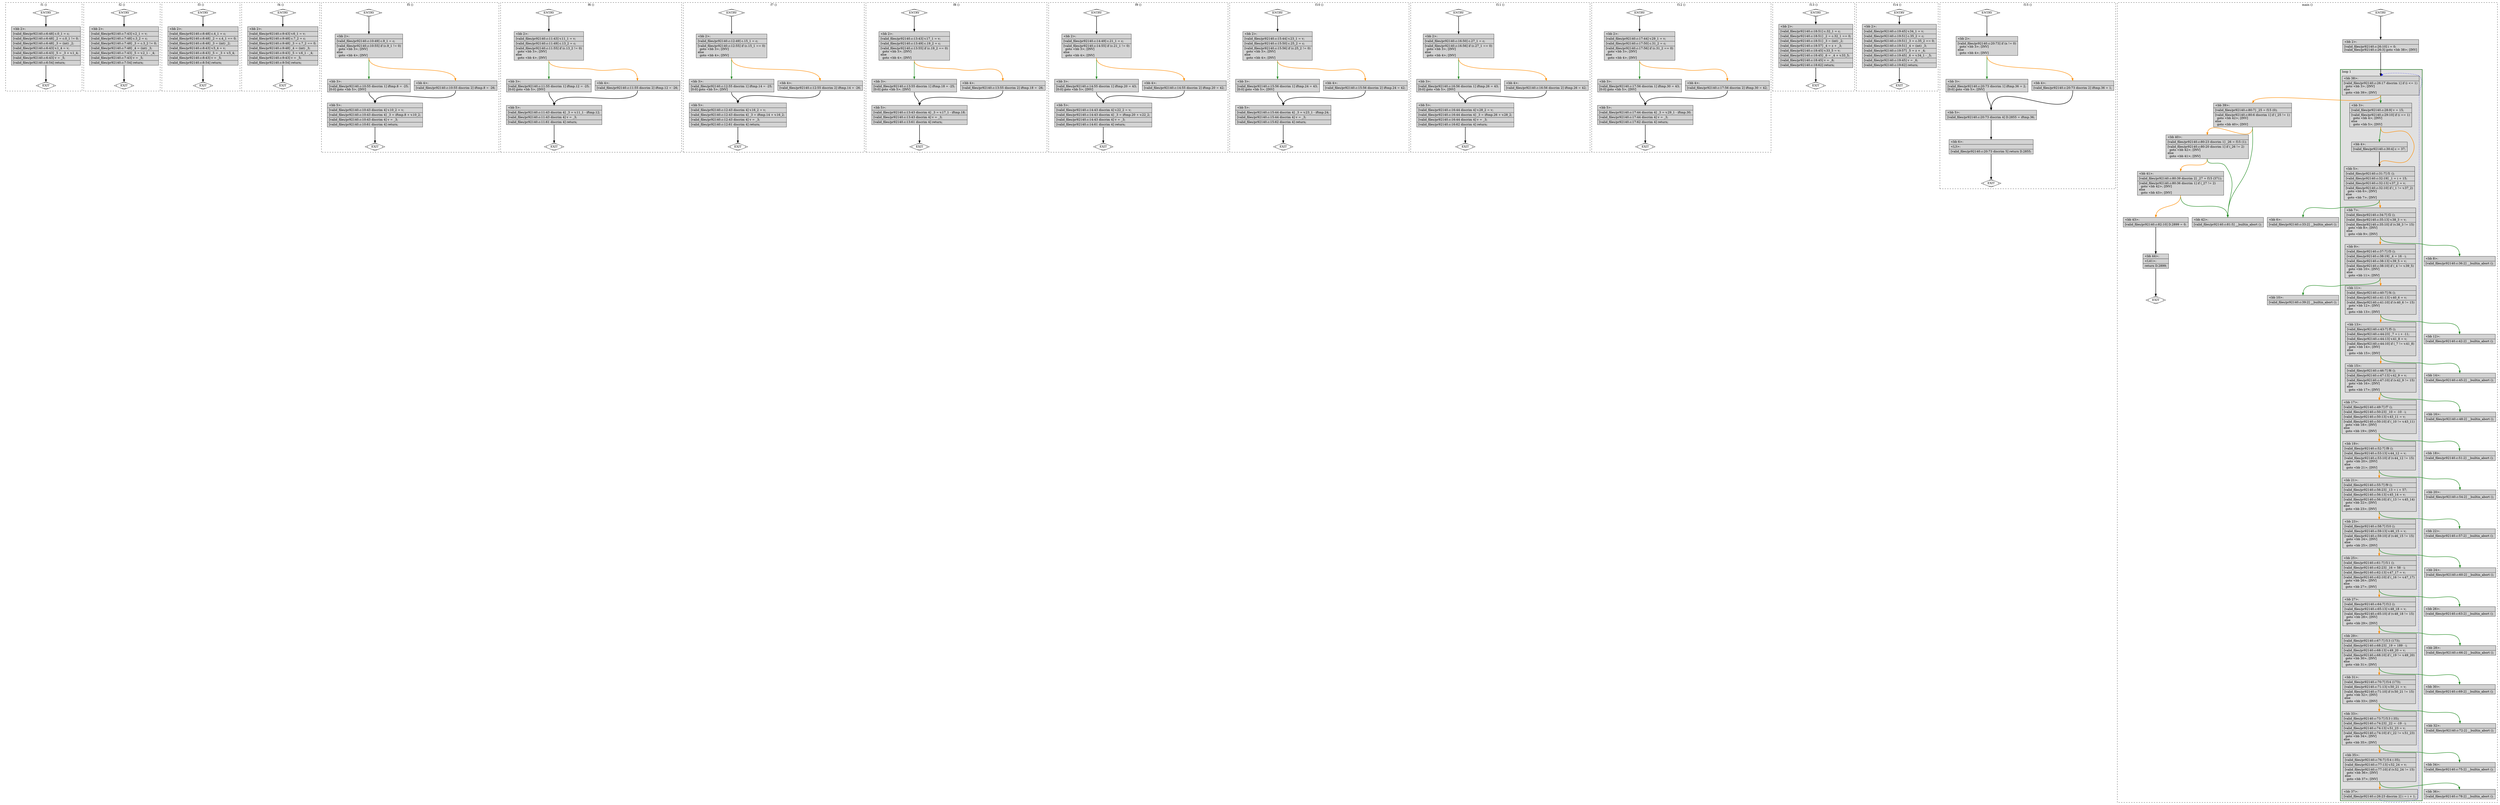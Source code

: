 digraph "a-pr92140.c.015t.cfg" {
overlap=false;
subgraph "cluster_f1" {
	style="dashed";
	color="black";
	label="f1 ()";
	fn_0_basic_block_0 [shape=Mdiamond,style=filled,fillcolor=white,label="ENTRY"];

	fn_0_basic_block_1 [shape=Mdiamond,style=filled,fillcolor=white,label="EXIT"];

	fn_0_basic_block_2 [shape=record,style=filled,fillcolor=lightgrey,label="{\<bb\ 2\>:\l\
|[valid_files/pr92140.c:6:48]\ c.0_1\ =\ c;\l\
|[valid_files/pr92140.c:6:48]\ _2\ =\ c.0_1\ !=\ 0;\l\
|[valid_files/pr92140.c:6:48]\ _3\ =\ (int)\ _2;\l\
|[valid_files/pr92140.c:6:43]\ v.1_4\ =\ v;\l\
|[valid_files/pr92140.c:6:43]\ _5\ =\ _3\ +\ v.1_4;\l\
|[valid_files/pr92140.c:6:43]\ v\ =\ _5;\l\
|[valid_files/pr92140.c:6:54]\ return;\l\
}"];

	fn_0_basic_block_0:s -> fn_0_basic_block_2:n [style="solid,bold",color=black,weight=100,constraint=true];
	fn_0_basic_block_2:s -> fn_0_basic_block_1:n [style="solid,bold",color=black,weight=10,constraint=true];
	fn_0_basic_block_0:s -> fn_0_basic_block_1:n [style="invis",constraint=true];
}
subgraph "cluster_f2" {
	style="dashed";
	color="black";
	label="f2 ()";
	fn_1_basic_block_0 [shape=Mdiamond,style=filled,fillcolor=white,label="ENTRY"];

	fn_1_basic_block_1 [shape=Mdiamond,style=filled,fillcolor=white,label="EXIT"];

	fn_1_basic_block_2 [shape=record,style=filled,fillcolor=lightgrey,label="{\<bb\ 2\>:\l\
|[valid_files/pr92140.c:7:43]\ v.2_1\ =\ v;\l\
|[valid_files/pr92140.c:7:48]\ c.3_2\ =\ c;\l\
|[valid_files/pr92140.c:7:48]\ _3\ =\ c.3_2\ !=\ 0;\l\
|[valid_files/pr92140.c:7:48]\ _4\ =\ (int)\ _3;\l\
|[valid_files/pr92140.c:7:43]\ _5\ =\ v.2_1\ -\ _4;\l\
|[valid_files/pr92140.c:7:43]\ v\ =\ _5;\l\
|[valid_files/pr92140.c:7:54]\ return;\l\
}"];

	fn_1_basic_block_0:s -> fn_1_basic_block_2:n [style="solid,bold",color=black,weight=100,constraint=true];
	fn_1_basic_block_2:s -> fn_1_basic_block_1:n [style="solid,bold",color=black,weight=10,constraint=true];
	fn_1_basic_block_0:s -> fn_1_basic_block_1:n [style="invis",constraint=true];
}
subgraph "cluster_f3" {
	style="dashed";
	color="black";
	label="f3 ()";
	fn_2_basic_block_0 [shape=Mdiamond,style=filled,fillcolor=white,label="ENTRY"];

	fn_2_basic_block_1 [shape=Mdiamond,style=filled,fillcolor=white,label="EXIT"];

	fn_2_basic_block_2 [shape=record,style=filled,fillcolor=lightgrey,label="{\<bb\ 2\>:\l\
|[valid_files/pr92140.c:8:48]\ c.4_1\ =\ c;\l\
|[valid_files/pr92140.c:8:48]\ _2\ =\ c.4_1\ ==\ 0;\l\
|[valid_files/pr92140.c:8:48]\ _3\ =\ (int)\ _2;\l\
|[valid_files/pr92140.c:8:43]\ v.5_4\ =\ v;\l\
|[valid_files/pr92140.c:8:43]\ _5\ =\ _3\ +\ v.5_4;\l\
|[valid_files/pr92140.c:8:43]\ v\ =\ _5;\l\
|[valid_files/pr92140.c:8:54]\ return;\l\
}"];

	fn_2_basic_block_0:s -> fn_2_basic_block_2:n [style="solid,bold",color=black,weight=100,constraint=true];
	fn_2_basic_block_2:s -> fn_2_basic_block_1:n [style="solid,bold",color=black,weight=10,constraint=true];
	fn_2_basic_block_0:s -> fn_2_basic_block_1:n [style="invis",constraint=true];
}
subgraph "cluster_f4" {
	style="dashed";
	color="black";
	label="f4 ()";
	fn_3_basic_block_0 [shape=Mdiamond,style=filled,fillcolor=white,label="ENTRY"];

	fn_3_basic_block_1 [shape=Mdiamond,style=filled,fillcolor=white,label="EXIT"];

	fn_3_basic_block_2 [shape=record,style=filled,fillcolor=lightgrey,label="{\<bb\ 2\>:\l\
|[valid_files/pr92140.c:9:43]\ v.6_1\ =\ v;\l\
|[valid_files/pr92140.c:9:48]\ c.7_2\ =\ c;\l\
|[valid_files/pr92140.c:9:48]\ _3\ =\ c.7_2\ ==\ 0;\l\
|[valid_files/pr92140.c:9:48]\ _4\ =\ (int)\ _3;\l\
|[valid_files/pr92140.c:9:43]\ _5\ =\ v.6_1\ -\ _4;\l\
|[valid_files/pr92140.c:9:43]\ v\ =\ _5;\l\
|[valid_files/pr92140.c:9:54]\ return;\l\
}"];

	fn_3_basic_block_0:s -> fn_3_basic_block_2:n [style="solid,bold",color=black,weight=100,constraint=true];
	fn_3_basic_block_2:s -> fn_3_basic_block_1:n [style="solid,bold",color=black,weight=10,constraint=true];
	fn_3_basic_block_0:s -> fn_3_basic_block_1:n [style="invis",constraint=true];
}
subgraph "cluster_f5" {
	style="dashed";
	color="black";
	label="f5 ()";
	fn_4_basic_block_0 [shape=Mdiamond,style=filled,fillcolor=white,label="ENTRY"];

	fn_4_basic_block_1 [shape=Mdiamond,style=filled,fillcolor=white,label="EXIT"];

	fn_4_basic_block_2 [shape=record,style=filled,fillcolor=lightgrey,label="{\<bb\ 2\>:\l\
|[valid_files/pr92140.c:10:49]\ c.9_1\ =\ c;\l\
|[valid_files/pr92140.c:10:55]\ if\ (c.9_1\ !=\ 0)\l\
\ \ goto\ \<bb\ 3\>;\ [INV]\l\
else\l\
\ \ goto\ \<bb\ 4\>;\ [INV]\l\
}"];

	fn_4_basic_block_3 [shape=record,style=filled,fillcolor=lightgrey,label="{\<bb\ 3\>:\l\
|[valid_files/pr92140.c:10:55\ discrim\ 1]\ iftmp.8\ =\ -25;\l\
[0:0]\ goto\ \<bb\ 5\>;\ [INV]\l\
}"];

	fn_4_basic_block_4 [shape=record,style=filled,fillcolor=lightgrey,label="{\<bb\ 4\>:\l\
|[valid_files/pr92140.c:10:55\ discrim\ 2]\ iftmp.8\ =\ -26;\l\
}"];

	fn_4_basic_block_5 [shape=record,style=filled,fillcolor=lightgrey,label="{\<bb\ 5\>:\l\
|[valid_files/pr92140.c:10:43\ discrim\ 4]\ v.10_2\ =\ v;\l\
|[valid_files/pr92140.c:10:43\ discrim\ 4]\ _3\ =\ iftmp.8\ +\ v.10_2;\l\
|[valid_files/pr92140.c:10:43\ discrim\ 4]\ v\ =\ _3;\l\
|[valid_files/pr92140.c:10:61\ discrim\ 4]\ return;\l\
}"];

	fn_4_basic_block_0:s -> fn_4_basic_block_2:n [style="solid,bold",color=black,weight=100,constraint=true];
	fn_4_basic_block_2:s -> fn_4_basic_block_3:n [style="solid,bold",color=forestgreen,weight=10,constraint=true];
	fn_4_basic_block_2:s -> fn_4_basic_block_4:n [style="solid,bold",color=darkorange,weight=10,constraint=true];
	fn_4_basic_block_3:s -> fn_4_basic_block_5:n [style="solid,bold",color=black,weight=100,constraint=true];
	fn_4_basic_block_4:s -> fn_4_basic_block_5:n [style="solid,bold",color=black,weight=100,constraint=true];
	fn_4_basic_block_5:s -> fn_4_basic_block_1:n [style="solid,bold",color=black,weight=10,constraint=true];
	fn_4_basic_block_0:s -> fn_4_basic_block_1:n [style="invis",constraint=true];
}
subgraph "cluster_f6" {
	style="dashed";
	color="black";
	label="f6 ()";
	fn_5_basic_block_0 [shape=Mdiamond,style=filled,fillcolor=white,label="ENTRY"];

	fn_5_basic_block_1 [shape=Mdiamond,style=filled,fillcolor=white,label="EXIT"];

	fn_5_basic_block_2 [shape=record,style=filled,fillcolor=lightgrey,label="{\<bb\ 2\>:\l\
|[valid_files/pr92140.c:11:43]\ v.11_1\ =\ v;\l\
|[valid_files/pr92140.c:11:49]\ c.13_2\ =\ c;\l\
|[valid_files/pr92140.c:11:55]\ if\ (c.13_2\ !=\ 0)\l\
\ \ goto\ \<bb\ 3\>;\ [INV]\l\
else\l\
\ \ goto\ \<bb\ 4\>;\ [INV]\l\
}"];

	fn_5_basic_block_3 [shape=record,style=filled,fillcolor=lightgrey,label="{\<bb\ 3\>:\l\
|[valid_files/pr92140.c:11:55\ discrim\ 1]\ iftmp.12\ =\ -25;\l\
[0:0]\ goto\ \<bb\ 5\>;\ [INV]\l\
}"];

	fn_5_basic_block_4 [shape=record,style=filled,fillcolor=lightgrey,label="{\<bb\ 4\>:\l\
|[valid_files/pr92140.c:11:55\ discrim\ 2]\ iftmp.12\ =\ -26;\l\
}"];

	fn_5_basic_block_5 [shape=record,style=filled,fillcolor=lightgrey,label="{\<bb\ 5\>:\l\
|[valid_files/pr92140.c:11:43\ discrim\ 4]\ _3\ =\ v.11_1\ -\ iftmp.12;\l\
|[valid_files/pr92140.c:11:43\ discrim\ 4]\ v\ =\ _3;\l\
|[valid_files/pr92140.c:11:61\ discrim\ 4]\ return;\l\
}"];

	fn_5_basic_block_0:s -> fn_5_basic_block_2:n [style="solid,bold",color=black,weight=100,constraint=true];
	fn_5_basic_block_2:s -> fn_5_basic_block_3:n [style="solid,bold",color=forestgreen,weight=10,constraint=true];
	fn_5_basic_block_2:s -> fn_5_basic_block_4:n [style="solid,bold",color=darkorange,weight=10,constraint=true];
	fn_5_basic_block_3:s -> fn_5_basic_block_5:n [style="solid,bold",color=black,weight=100,constraint=true];
	fn_5_basic_block_4:s -> fn_5_basic_block_5:n [style="solid,bold",color=black,weight=100,constraint=true];
	fn_5_basic_block_5:s -> fn_5_basic_block_1:n [style="solid,bold",color=black,weight=10,constraint=true];
	fn_5_basic_block_0:s -> fn_5_basic_block_1:n [style="invis",constraint=true];
}
subgraph "cluster_f7" {
	style="dashed";
	color="black";
	label="f7 ()";
	fn_6_basic_block_0 [shape=Mdiamond,style=filled,fillcolor=white,label="ENTRY"];

	fn_6_basic_block_1 [shape=Mdiamond,style=filled,fillcolor=white,label="EXIT"];

	fn_6_basic_block_2 [shape=record,style=filled,fillcolor=lightgrey,label="{\<bb\ 2\>:\l\
|[valid_files/pr92140.c:12:49]\ c.15_1\ =\ c;\l\
|[valid_files/pr92140.c:12:55]\ if\ (c.15_1\ ==\ 0)\l\
\ \ goto\ \<bb\ 3\>;\ [INV]\l\
else\l\
\ \ goto\ \<bb\ 4\>;\ [INV]\l\
}"];

	fn_6_basic_block_3 [shape=record,style=filled,fillcolor=lightgrey,label="{\<bb\ 3\>:\l\
|[valid_files/pr92140.c:12:55\ discrim\ 1]\ iftmp.14\ =\ -25;\l\
[0:0]\ goto\ \<bb\ 5\>;\ [INV]\l\
}"];

	fn_6_basic_block_4 [shape=record,style=filled,fillcolor=lightgrey,label="{\<bb\ 4\>:\l\
|[valid_files/pr92140.c:12:55\ discrim\ 2]\ iftmp.14\ =\ -26;\l\
}"];

	fn_6_basic_block_5 [shape=record,style=filled,fillcolor=lightgrey,label="{\<bb\ 5\>:\l\
|[valid_files/pr92140.c:12:43\ discrim\ 4]\ v.16_2\ =\ v;\l\
|[valid_files/pr92140.c:12:43\ discrim\ 4]\ _3\ =\ iftmp.14\ +\ v.16_2;\l\
|[valid_files/pr92140.c:12:43\ discrim\ 4]\ v\ =\ _3;\l\
|[valid_files/pr92140.c:12:61\ discrim\ 4]\ return;\l\
}"];

	fn_6_basic_block_0:s -> fn_6_basic_block_2:n [style="solid,bold",color=black,weight=100,constraint=true];
	fn_6_basic_block_2:s -> fn_6_basic_block_3:n [style="solid,bold",color=forestgreen,weight=10,constraint=true];
	fn_6_basic_block_2:s -> fn_6_basic_block_4:n [style="solid,bold",color=darkorange,weight=10,constraint=true];
	fn_6_basic_block_3:s -> fn_6_basic_block_5:n [style="solid,bold",color=black,weight=100,constraint=true];
	fn_6_basic_block_4:s -> fn_6_basic_block_5:n [style="solid,bold",color=black,weight=100,constraint=true];
	fn_6_basic_block_5:s -> fn_6_basic_block_1:n [style="solid,bold",color=black,weight=10,constraint=true];
	fn_6_basic_block_0:s -> fn_6_basic_block_1:n [style="invis",constraint=true];
}
subgraph "cluster_f8" {
	style="dashed";
	color="black";
	label="f8 ()";
	fn_7_basic_block_0 [shape=Mdiamond,style=filled,fillcolor=white,label="ENTRY"];

	fn_7_basic_block_1 [shape=Mdiamond,style=filled,fillcolor=white,label="EXIT"];

	fn_7_basic_block_2 [shape=record,style=filled,fillcolor=lightgrey,label="{\<bb\ 2\>:\l\
|[valid_files/pr92140.c:13:43]\ v.17_1\ =\ v;\l\
|[valid_files/pr92140.c:13:49]\ c.19_2\ =\ c;\l\
|[valid_files/pr92140.c:13:55]\ if\ (c.19_2\ ==\ 0)\l\
\ \ goto\ \<bb\ 3\>;\ [INV]\l\
else\l\
\ \ goto\ \<bb\ 4\>;\ [INV]\l\
}"];

	fn_7_basic_block_3 [shape=record,style=filled,fillcolor=lightgrey,label="{\<bb\ 3\>:\l\
|[valid_files/pr92140.c:13:55\ discrim\ 1]\ iftmp.18\ =\ -25;\l\
[0:0]\ goto\ \<bb\ 5\>;\ [INV]\l\
}"];

	fn_7_basic_block_4 [shape=record,style=filled,fillcolor=lightgrey,label="{\<bb\ 4\>:\l\
|[valid_files/pr92140.c:13:55\ discrim\ 2]\ iftmp.18\ =\ -26;\l\
}"];

	fn_7_basic_block_5 [shape=record,style=filled,fillcolor=lightgrey,label="{\<bb\ 5\>:\l\
|[valid_files/pr92140.c:13:43\ discrim\ 4]\ _3\ =\ v.17_1\ -\ iftmp.18;\l\
|[valid_files/pr92140.c:13:43\ discrim\ 4]\ v\ =\ _3;\l\
|[valid_files/pr92140.c:13:61\ discrim\ 4]\ return;\l\
}"];

	fn_7_basic_block_0:s -> fn_7_basic_block_2:n [style="solid,bold",color=black,weight=100,constraint=true];
	fn_7_basic_block_2:s -> fn_7_basic_block_3:n [style="solid,bold",color=forestgreen,weight=10,constraint=true];
	fn_7_basic_block_2:s -> fn_7_basic_block_4:n [style="solid,bold",color=darkorange,weight=10,constraint=true];
	fn_7_basic_block_3:s -> fn_7_basic_block_5:n [style="solid,bold",color=black,weight=100,constraint=true];
	fn_7_basic_block_4:s -> fn_7_basic_block_5:n [style="solid,bold",color=black,weight=100,constraint=true];
	fn_7_basic_block_5:s -> fn_7_basic_block_1:n [style="solid,bold",color=black,weight=10,constraint=true];
	fn_7_basic_block_0:s -> fn_7_basic_block_1:n [style="invis",constraint=true];
}
subgraph "cluster_f9" {
	style="dashed";
	color="black";
	label="f9 ()";
	fn_8_basic_block_0 [shape=Mdiamond,style=filled,fillcolor=white,label="ENTRY"];

	fn_8_basic_block_1 [shape=Mdiamond,style=filled,fillcolor=white,label="EXIT"];

	fn_8_basic_block_2 [shape=record,style=filled,fillcolor=lightgrey,label="{\<bb\ 2\>:\l\
|[valid_files/pr92140.c:14:49]\ c.21_1\ =\ c;\l\
|[valid_files/pr92140.c:14:55]\ if\ (c.21_1\ !=\ 0)\l\
\ \ goto\ \<bb\ 3\>;\ [INV]\l\
else\l\
\ \ goto\ \<bb\ 4\>;\ [INV]\l\
}"];

	fn_8_basic_block_3 [shape=record,style=filled,fillcolor=lightgrey,label="{\<bb\ 3\>:\l\
|[valid_files/pr92140.c:14:55\ discrim\ 1]\ iftmp.20\ =\ 43;\l\
[0:0]\ goto\ \<bb\ 5\>;\ [INV]\l\
}"];

	fn_8_basic_block_4 [shape=record,style=filled,fillcolor=lightgrey,label="{\<bb\ 4\>:\l\
|[valid_files/pr92140.c:14:55\ discrim\ 2]\ iftmp.20\ =\ 42;\l\
}"];

	fn_8_basic_block_5 [shape=record,style=filled,fillcolor=lightgrey,label="{\<bb\ 5\>:\l\
|[valid_files/pr92140.c:14:43\ discrim\ 4]\ v.22_2\ =\ v;\l\
|[valid_files/pr92140.c:14:43\ discrim\ 4]\ _3\ =\ iftmp.20\ +\ v.22_2;\l\
|[valid_files/pr92140.c:14:43\ discrim\ 4]\ v\ =\ _3;\l\
|[valid_files/pr92140.c:14:61\ discrim\ 4]\ return;\l\
}"];

	fn_8_basic_block_0:s -> fn_8_basic_block_2:n [style="solid,bold",color=black,weight=100,constraint=true];
	fn_8_basic_block_2:s -> fn_8_basic_block_3:n [style="solid,bold",color=forestgreen,weight=10,constraint=true];
	fn_8_basic_block_2:s -> fn_8_basic_block_4:n [style="solid,bold",color=darkorange,weight=10,constraint=true];
	fn_8_basic_block_3:s -> fn_8_basic_block_5:n [style="solid,bold",color=black,weight=100,constraint=true];
	fn_8_basic_block_4:s -> fn_8_basic_block_5:n [style="solid,bold",color=black,weight=100,constraint=true];
	fn_8_basic_block_5:s -> fn_8_basic_block_1:n [style="solid,bold",color=black,weight=10,constraint=true];
	fn_8_basic_block_0:s -> fn_8_basic_block_1:n [style="invis",constraint=true];
}
subgraph "cluster_f10" {
	style="dashed";
	color="black";
	label="f10 ()";
	fn_9_basic_block_0 [shape=Mdiamond,style=filled,fillcolor=white,label="ENTRY"];

	fn_9_basic_block_1 [shape=Mdiamond,style=filled,fillcolor=white,label="EXIT"];

	fn_9_basic_block_2 [shape=record,style=filled,fillcolor=lightgrey,label="{\<bb\ 2\>:\l\
|[valid_files/pr92140.c:15:44]\ v.23_1\ =\ v;\l\
|[valid_files/pr92140.c:15:50]\ c.25_2\ =\ c;\l\
|[valid_files/pr92140.c:15:56]\ if\ (c.25_2\ !=\ 0)\l\
\ \ goto\ \<bb\ 3\>;\ [INV]\l\
else\l\
\ \ goto\ \<bb\ 4\>;\ [INV]\l\
}"];

	fn_9_basic_block_3 [shape=record,style=filled,fillcolor=lightgrey,label="{\<bb\ 3\>:\l\
|[valid_files/pr92140.c:15:56\ discrim\ 1]\ iftmp.24\ =\ 43;\l\
[0:0]\ goto\ \<bb\ 5\>;\ [INV]\l\
}"];

	fn_9_basic_block_4 [shape=record,style=filled,fillcolor=lightgrey,label="{\<bb\ 4\>:\l\
|[valid_files/pr92140.c:15:56\ discrim\ 2]\ iftmp.24\ =\ 42;\l\
}"];

	fn_9_basic_block_5 [shape=record,style=filled,fillcolor=lightgrey,label="{\<bb\ 5\>:\l\
|[valid_files/pr92140.c:15:44\ discrim\ 4]\ _3\ =\ v.23_1\ -\ iftmp.24;\l\
|[valid_files/pr92140.c:15:44\ discrim\ 4]\ v\ =\ _3;\l\
|[valid_files/pr92140.c:15:62\ discrim\ 4]\ return;\l\
}"];

	fn_9_basic_block_0:s -> fn_9_basic_block_2:n [style="solid,bold",color=black,weight=100,constraint=true];
	fn_9_basic_block_2:s -> fn_9_basic_block_3:n [style="solid,bold",color=forestgreen,weight=10,constraint=true];
	fn_9_basic_block_2:s -> fn_9_basic_block_4:n [style="solid,bold",color=darkorange,weight=10,constraint=true];
	fn_9_basic_block_3:s -> fn_9_basic_block_5:n [style="solid,bold",color=black,weight=100,constraint=true];
	fn_9_basic_block_4:s -> fn_9_basic_block_5:n [style="solid,bold",color=black,weight=100,constraint=true];
	fn_9_basic_block_5:s -> fn_9_basic_block_1:n [style="solid,bold",color=black,weight=10,constraint=true];
	fn_9_basic_block_0:s -> fn_9_basic_block_1:n [style="invis",constraint=true];
}
subgraph "cluster_f11" {
	style="dashed";
	color="black";
	label="f11 ()";
	fn_10_basic_block_0 [shape=Mdiamond,style=filled,fillcolor=white,label="ENTRY"];

	fn_10_basic_block_1 [shape=Mdiamond,style=filled,fillcolor=white,label="EXIT"];

	fn_10_basic_block_2 [shape=record,style=filled,fillcolor=lightgrey,label="{\<bb\ 2\>:\l\
|[valid_files/pr92140.c:16:50]\ c.27_1\ =\ c;\l\
|[valid_files/pr92140.c:16:56]\ if\ (c.27_1\ ==\ 0)\l\
\ \ goto\ \<bb\ 3\>;\ [INV]\l\
else\l\
\ \ goto\ \<bb\ 4\>;\ [INV]\l\
}"];

	fn_10_basic_block_3 [shape=record,style=filled,fillcolor=lightgrey,label="{\<bb\ 3\>:\l\
|[valid_files/pr92140.c:16:56\ discrim\ 1]\ iftmp.26\ =\ 43;\l\
[0:0]\ goto\ \<bb\ 5\>;\ [INV]\l\
}"];

	fn_10_basic_block_4 [shape=record,style=filled,fillcolor=lightgrey,label="{\<bb\ 4\>:\l\
|[valid_files/pr92140.c:16:56\ discrim\ 2]\ iftmp.26\ =\ 42;\l\
}"];

	fn_10_basic_block_5 [shape=record,style=filled,fillcolor=lightgrey,label="{\<bb\ 5\>:\l\
|[valid_files/pr92140.c:16:44\ discrim\ 4]\ v.28_2\ =\ v;\l\
|[valid_files/pr92140.c:16:44\ discrim\ 4]\ _3\ =\ iftmp.26\ +\ v.28_2;\l\
|[valid_files/pr92140.c:16:44\ discrim\ 4]\ v\ =\ _3;\l\
|[valid_files/pr92140.c:16:62\ discrim\ 4]\ return;\l\
}"];

	fn_10_basic_block_0:s -> fn_10_basic_block_2:n [style="solid,bold",color=black,weight=100,constraint=true];
	fn_10_basic_block_2:s -> fn_10_basic_block_3:n [style="solid,bold",color=forestgreen,weight=10,constraint=true];
	fn_10_basic_block_2:s -> fn_10_basic_block_4:n [style="solid,bold",color=darkorange,weight=10,constraint=true];
	fn_10_basic_block_3:s -> fn_10_basic_block_5:n [style="solid,bold",color=black,weight=100,constraint=true];
	fn_10_basic_block_4:s -> fn_10_basic_block_5:n [style="solid,bold",color=black,weight=100,constraint=true];
	fn_10_basic_block_5:s -> fn_10_basic_block_1:n [style="solid,bold",color=black,weight=10,constraint=true];
	fn_10_basic_block_0:s -> fn_10_basic_block_1:n [style="invis",constraint=true];
}
subgraph "cluster_f12" {
	style="dashed";
	color="black";
	label="f12 ()";
	fn_11_basic_block_0 [shape=Mdiamond,style=filled,fillcolor=white,label="ENTRY"];

	fn_11_basic_block_1 [shape=Mdiamond,style=filled,fillcolor=white,label="EXIT"];

	fn_11_basic_block_2 [shape=record,style=filled,fillcolor=lightgrey,label="{\<bb\ 2\>:\l\
|[valid_files/pr92140.c:17:44]\ v.29_1\ =\ v;\l\
|[valid_files/pr92140.c:17:50]\ c.31_2\ =\ c;\l\
|[valid_files/pr92140.c:17:56]\ if\ (c.31_2\ ==\ 0)\l\
\ \ goto\ \<bb\ 3\>;\ [INV]\l\
else\l\
\ \ goto\ \<bb\ 4\>;\ [INV]\l\
}"];

	fn_11_basic_block_3 [shape=record,style=filled,fillcolor=lightgrey,label="{\<bb\ 3\>:\l\
|[valid_files/pr92140.c:17:56\ discrim\ 1]\ iftmp.30\ =\ 43;\l\
[0:0]\ goto\ \<bb\ 5\>;\ [INV]\l\
}"];

	fn_11_basic_block_4 [shape=record,style=filled,fillcolor=lightgrey,label="{\<bb\ 4\>:\l\
|[valid_files/pr92140.c:17:56\ discrim\ 2]\ iftmp.30\ =\ 42;\l\
}"];

	fn_11_basic_block_5 [shape=record,style=filled,fillcolor=lightgrey,label="{\<bb\ 5\>:\l\
|[valid_files/pr92140.c:17:44\ discrim\ 4]\ _3\ =\ v.29_1\ -\ iftmp.30;\l\
|[valid_files/pr92140.c:17:44\ discrim\ 4]\ v\ =\ _3;\l\
|[valid_files/pr92140.c:17:62\ discrim\ 4]\ return;\l\
}"];

	fn_11_basic_block_0:s -> fn_11_basic_block_2:n [style="solid,bold",color=black,weight=100,constraint=true];
	fn_11_basic_block_2:s -> fn_11_basic_block_3:n [style="solid,bold",color=forestgreen,weight=10,constraint=true];
	fn_11_basic_block_2:s -> fn_11_basic_block_4:n [style="solid,bold",color=darkorange,weight=10,constraint=true];
	fn_11_basic_block_3:s -> fn_11_basic_block_5:n [style="solid,bold",color=black,weight=100,constraint=true];
	fn_11_basic_block_4:s -> fn_11_basic_block_5:n [style="solid,bold",color=black,weight=100,constraint=true];
	fn_11_basic_block_5:s -> fn_11_basic_block_1:n [style="solid,bold",color=black,weight=10,constraint=true];
	fn_11_basic_block_0:s -> fn_11_basic_block_1:n [style="invis",constraint=true];
}
subgraph "cluster_f13" {
	style="dashed";
	color="black";
	label="f13 ()";
	fn_12_basic_block_0 [shape=Mdiamond,style=filled,fillcolor=white,label="ENTRY"];

	fn_12_basic_block_1 [shape=Mdiamond,style=filled,fillcolor=white,label="EXIT"];

	fn_12_basic_block_2 [shape=record,style=filled,fillcolor=lightgrey,label="{\<bb\ 2\>:\l\
|[valid_files/pr92140.c:18:51]\ c.32_1\ =\ c;\l\
|[valid_files/pr92140.c:18:51]\ _2\ =\ c.32_1\ ==\ 0;\l\
|[valid_files/pr92140.c:18:51]\ _3\ =\ (int)\ _2;\l\
|[valid_files/pr92140.c:18:57]\ _4\ =\ z\ +\ _3;\l\
|[valid_files/pr92140.c:18:45]\ v.33_5\ =\ v;\l\
|[valid_files/pr92140.c:18:45]\ _6\ =\ _4\ +\ v.33_5;\l\
|[valid_files/pr92140.c:18:45]\ v\ =\ _6;\l\
|[valid_files/pr92140.c:18:62]\ return;\l\
}"];

	fn_12_basic_block_0:s -> fn_12_basic_block_2:n [style="solid,bold",color=black,weight=100,constraint=true];
	fn_12_basic_block_2:s -> fn_12_basic_block_1:n [style="solid,bold",color=black,weight=10,constraint=true];
	fn_12_basic_block_0:s -> fn_12_basic_block_1:n [style="invis",constraint=true];
}
subgraph "cluster_f14" {
	style="dashed";
	color="black";
	label="f14 ()";
	fn_13_basic_block_0 [shape=Mdiamond,style=filled,fillcolor=white,label="ENTRY"];

	fn_13_basic_block_1 [shape=Mdiamond,style=filled,fillcolor=white,label="EXIT"];

	fn_13_basic_block_2 [shape=record,style=filled,fillcolor=lightgrey,label="{\<bb\ 2\>:\l\
|[valid_files/pr92140.c:19:45]\ v.34_1\ =\ v;\l\
|[valid_files/pr92140.c:19:51]\ c.35_2\ =\ c;\l\
|[valid_files/pr92140.c:19:51]\ _3\ =\ c.35_2\ ==\ 0;\l\
|[valid_files/pr92140.c:19:51]\ _4\ =\ (int)\ _3;\l\
|[valid_files/pr92140.c:19:57]\ _5\ =\ z\ +\ _4;\l\
|[valid_files/pr92140.c:19:45]\ _6\ =\ v.34_1\ -\ _5;\l\
|[valid_files/pr92140.c:19:45]\ v\ =\ _6;\l\
|[valid_files/pr92140.c:19:62]\ return;\l\
}"];

	fn_13_basic_block_0:s -> fn_13_basic_block_2:n [style="solid,bold",color=black,weight=100,constraint=true];
	fn_13_basic_block_2:s -> fn_13_basic_block_1:n [style="solid,bold",color=black,weight=10,constraint=true];
	fn_13_basic_block_0:s -> fn_13_basic_block_1:n [style="invis",constraint=true];
}
subgraph "cluster_f15" {
	style="dashed";
	color="black";
	label="f15 ()";
	fn_14_basic_block_0 [shape=Mdiamond,style=filled,fillcolor=white,label="ENTRY"];

	fn_14_basic_block_1 [shape=Mdiamond,style=filled,fillcolor=white,label="EXIT"];

	fn_14_basic_block_2 [shape=record,style=filled,fillcolor=lightgrey,label="{\<bb\ 2\>:\l\
|[valid_files/pr92140.c:20:73]\ if\ (n\ !=\ 0)\l\
\ \ goto\ \<bb\ 3\>;\ [INV]\l\
else\l\
\ \ goto\ \<bb\ 4\>;\ [INV]\l\
}"];

	fn_14_basic_block_3 [shape=record,style=filled,fillcolor=lightgrey,label="{\<bb\ 3\>:\l\
|[valid_files/pr92140.c:20:73\ discrim\ 1]\ iftmp.36\ =\ 2;\l\
[0:0]\ goto\ \<bb\ 5\>;\ [INV]\l\
}"];

	fn_14_basic_block_4 [shape=record,style=filled,fillcolor=lightgrey,label="{\<bb\ 4\>:\l\
|[valid_files/pr92140.c:20:73\ discrim\ 2]\ iftmp.36\ =\ 1;\l\
}"];

	fn_14_basic_block_5 [shape=record,style=filled,fillcolor=lightgrey,label="{\<bb\ 5\>:\l\
|[valid_files/pr92140.c:20:73\ discrim\ 4]\ D.2855\ =\ iftmp.36;\l\
}"];

	fn_14_basic_block_6 [shape=record,style=filled,fillcolor=lightgrey,label="{\<bb\ 6\>:\l\
|\<L3\>:\l\
|[valid_files/pr92140.c:20:73\ discrim\ 5]\ return\ D.2855;\l\
}"];

	fn_14_basic_block_0:s -> fn_14_basic_block_2:n [style="solid,bold",color=black,weight=100,constraint=true];
	fn_14_basic_block_2:s -> fn_14_basic_block_3:n [style="solid,bold",color=forestgreen,weight=10,constraint=true];
	fn_14_basic_block_2:s -> fn_14_basic_block_4:n [style="solid,bold",color=darkorange,weight=10,constraint=true];
	fn_14_basic_block_3:s -> fn_14_basic_block_5:n [style="solid,bold",color=black,weight=100,constraint=true];
	fn_14_basic_block_4:s -> fn_14_basic_block_5:n [style="solid,bold",color=black,weight=100,constraint=true];
	fn_14_basic_block_5:s -> fn_14_basic_block_6:n [style="solid,bold",color=black,weight=100,constraint=true];
	fn_14_basic_block_6:s -> fn_14_basic_block_1:n [style="solid,bold",color=black,weight=10,constraint=true];
	fn_14_basic_block_0:s -> fn_14_basic_block_1:n [style="invis",constraint=true];
}
subgraph "cluster_main" {
	style="dashed";
	color="black";
	label="main ()";
	subgraph cluster_15_1 {
	style="filled";
	color="darkgreen";
	fillcolor="grey88";
	label="loop 1";
	labeljust=l;
	penwidth=2;
	fn_15_basic_block_38 [shape=record,style=filled,fillcolor=lightgrey,label="{\<bb\ 38\>:\l\
|[valid_files/pr92140.c:26:17\ discrim\ 1]\ if\ (i\ \<=\ 1)\l\
\ \ goto\ \<bb\ 3\>;\ [INV]\l\
else\l\
\ \ goto\ \<bb\ 39\>;\ [INV]\l\
}"];

	fn_15_basic_block_3 [shape=record,style=filled,fillcolor=lightgrey,label="{\<bb\ 3\>:\l\
|[valid_files/pr92140.c:28:9]\ v\ =\ 15;\l\
|[valid_files/pr92140.c:29:10]\ if\ (i\ ==\ 1)\l\
\ \ goto\ \<bb\ 4\>;\ [INV]\l\
else\l\
\ \ goto\ \<bb\ 5\>;\ [INV]\l\
}"];

	fn_15_basic_block_4 [shape=record,style=filled,fillcolor=lightgrey,label="{\<bb\ 4\>:\l\
|[valid_files/pr92140.c:30:4]\ c\ =\ 37;\l\
}"];

	fn_15_basic_block_5 [shape=record,style=filled,fillcolor=lightgrey,label="{\<bb\ 5\>:\l\
|[valid_files/pr92140.c:31:7]\ f1\ ();\l\
|[valid_files/pr92140.c:32:19]\ _1\ =\ i\ +\ 15;\l\
|[valid_files/pr92140.c:32:13]\ v.37_2\ =\ v;\l\
|[valid_files/pr92140.c:32:10]\ if\ (_1\ !=\ v.37_2)\l\
\ \ goto\ \<bb\ 6\>;\ [INV]\l\
else\l\
\ \ goto\ \<bb\ 7\>;\ [INV]\l\
}"];

	fn_15_basic_block_7 [shape=record,style=filled,fillcolor=lightgrey,label="{\<bb\ 7\>:\l\
|[valid_files/pr92140.c:34:7]\ f2\ ();\l\
|[valid_files/pr92140.c:35:13]\ v.38_3\ =\ v;\l\
|[valid_files/pr92140.c:35:10]\ if\ (v.38_3\ !=\ 15)\l\
\ \ goto\ \<bb\ 8\>;\ [INV]\l\
else\l\
\ \ goto\ \<bb\ 9\>;\ [INV]\l\
}"];

	fn_15_basic_block_9 [shape=record,style=filled,fillcolor=lightgrey,label="{\<bb\ 9\>:\l\
|[valid_files/pr92140.c:37:7]\ f3\ ();\l\
|[valid_files/pr92140.c:38:19]\ _4\ =\ 16\ -\ i;\l\
|[valid_files/pr92140.c:38:13]\ v.39_5\ =\ v;\l\
|[valid_files/pr92140.c:38:10]\ if\ (_4\ !=\ v.39_5)\l\
\ \ goto\ \<bb\ 10\>;\ [INV]\l\
else\l\
\ \ goto\ \<bb\ 11\>;\ [INV]\l\
}"];

	fn_15_basic_block_11 [shape=record,style=filled,fillcolor=lightgrey,label="{\<bb\ 11\>:\l\
|[valid_files/pr92140.c:40:7]\ f4\ ();\l\
|[valid_files/pr92140.c:41:13]\ v.40_6\ =\ v;\l\
|[valid_files/pr92140.c:41:10]\ if\ (v.40_6\ !=\ 15)\l\
\ \ goto\ \<bb\ 12\>;\ [INV]\l\
else\l\
\ \ goto\ \<bb\ 13\>;\ [INV]\l\
}"];

	fn_15_basic_block_13 [shape=record,style=filled,fillcolor=lightgrey,label="{\<bb\ 13\>:\l\
|[valid_files/pr92140.c:43:7]\ f5\ ();\l\
|[valid_files/pr92140.c:44:23]\ _7\ =\ i\ +\ -11;\l\
|[valid_files/pr92140.c:44:13]\ v.41_8\ =\ v;\l\
|[valid_files/pr92140.c:44:10]\ if\ (_7\ !=\ v.41_8)\l\
\ \ goto\ \<bb\ 14\>;\ [INV]\l\
else\l\
\ \ goto\ \<bb\ 15\>;\ [INV]\l\
}"];

	fn_15_basic_block_15 [shape=record,style=filled,fillcolor=lightgrey,label="{\<bb\ 15\>:\l\
|[valid_files/pr92140.c:46:7]\ f6\ ();\l\
|[valid_files/pr92140.c:47:13]\ v.42_9\ =\ v;\l\
|[valid_files/pr92140.c:47:10]\ if\ (v.42_9\ !=\ 15)\l\
\ \ goto\ \<bb\ 16\>;\ [INV]\l\
else\l\
\ \ goto\ \<bb\ 17\>;\ [INV]\l\
}"];

	fn_15_basic_block_17 [shape=record,style=filled,fillcolor=lightgrey,label="{\<bb\ 17\>:\l\
|[valid_files/pr92140.c:49:7]\ f7\ ();\l\
|[valid_files/pr92140.c:50:23]\ _10\ =\ -10\ -\ i;\l\
|[valid_files/pr92140.c:50:13]\ v.43_11\ =\ v;\l\
|[valid_files/pr92140.c:50:10]\ if\ (_10\ !=\ v.43_11)\l\
\ \ goto\ \<bb\ 18\>;\ [INV]\l\
else\l\
\ \ goto\ \<bb\ 19\>;\ [INV]\l\
}"];

	fn_15_basic_block_19 [shape=record,style=filled,fillcolor=lightgrey,label="{\<bb\ 19\>:\l\
|[valid_files/pr92140.c:52:7]\ f8\ ();\l\
|[valid_files/pr92140.c:53:13]\ v.44_12\ =\ v;\l\
|[valid_files/pr92140.c:53:10]\ if\ (v.44_12\ !=\ 15)\l\
\ \ goto\ \<bb\ 20\>;\ [INV]\l\
else\l\
\ \ goto\ \<bb\ 21\>;\ [INV]\l\
}"];

	fn_15_basic_block_21 [shape=record,style=filled,fillcolor=lightgrey,label="{\<bb\ 21\>:\l\
|[valid_files/pr92140.c:55:7]\ f9\ ();\l\
|[valid_files/pr92140.c:56:23]\ _13\ =\ i\ +\ 57;\l\
|[valid_files/pr92140.c:56:13]\ v.45_14\ =\ v;\l\
|[valid_files/pr92140.c:56:10]\ if\ (_13\ !=\ v.45_14)\l\
\ \ goto\ \<bb\ 22\>;\ [INV]\l\
else\l\
\ \ goto\ \<bb\ 23\>;\ [INV]\l\
}"];

	fn_15_basic_block_23 [shape=record,style=filled,fillcolor=lightgrey,label="{\<bb\ 23\>:\l\
|[valid_files/pr92140.c:58:7]\ f10\ ();\l\
|[valid_files/pr92140.c:59:13]\ v.46_15\ =\ v;\l\
|[valid_files/pr92140.c:59:10]\ if\ (v.46_15\ !=\ 15)\l\
\ \ goto\ \<bb\ 24\>;\ [INV]\l\
else\l\
\ \ goto\ \<bb\ 25\>;\ [INV]\l\
}"];

	fn_15_basic_block_25 [shape=record,style=filled,fillcolor=lightgrey,label="{\<bb\ 25\>:\l\
|[valid_files/pr92140.c:61:7]\ f11\ ();\l\
|[valid_files/pr92140.c:62:23]\ _16\ =\ 58\ -\ i;\l\
|[valid_files/pr92140.c:62:13]\ v.47_17\ =\ v;\l\
|[valid_files/pr92140.c:62:10]\ if\ (_16\ !=\ v.47_17)\l\
\ \ goto\ \<bb\ 26\>;\ [INV]\l\
else\l\
\ \ goto\ \<bb\ 27\>;\ [INV]\l\
}"];

	fn_15_basic_block_27 [shape=record,style=filled,fillcolor=lightgrey,label="{\<bb\ 27\>:\l\
|[valid_files/pr92140.c:64:7]\ f12\ ();\l\
|[valid_files/pr92140.c:65:13]\ v.48_18\ =\ v;\l\
|[valid_files/pr92140.c:65:10]\ if\ (v.48_18\ !=\ 15)\l\
\ \ goto\ \<bb\ 28\>;\ [INV]\l\
else\l\
\ \ goto\ \<bb\ 29\>;\ [INV]\l\
}"];

	fn_15_basic_block_29 [shape=record,style=filled,fillcolor=lightgrey,label="{\<bb\ 29\>:\l\
|[valid_files/pr92140.c:67:7]\ f13\ (173);\l\
|[valid_files/pr92140.c:68:23]\ _19\ =\ 189\ -\ i;\l\
|[valid_files/pr92140.c:68:13]\ v.49_20\ =\ v;\l\
|[valid_files/pr92140.c:68:10]\ if\ (_19\ !=\ v.49_20)\l\
\ \ goto\ \<bb\ 30\>;\ [INV]\l\
else\l\
\ \ goto\ \<bb\ 31\>;\ [INV]\l\
}"];

	fn_15_basic_block_31 [shape=record,style=filled,fillcolor=lightgrey,label="{\<bb\ 31\>:\l\
|[valid_files/pr92140.c:70:7]\ f14\ (173);\l\
|[valid_files/pr92140.c:71:13]\ v.50_21\ =\ v;\l\
|[valid_files/pr92140.c:71:10]\ if\ (v.50_21\ !=\ 15)\l\
\ \ goto\ \<bb\ 32\>;\ [INV]\l\
else\l\
\ \ goto\ \<bb\ 33\>;\ [INV]\l\
}"];

	fn_15_basic_block_33 [shape=record,style=filled,fillcolor=lightgrey,label="{\<bb\ 33\>:\l\
|[valid_files/pr92140.c:73:7]\ f13\ (-35);\l\
|[valid_files/pr92140.c:74:23]\ _22\ =\ -19\ -\ i;\l\
|[valid_files/pr92140.c:74:13]\ v.51_23\ =\ v;\l\
|[valid_files/pr92140.c:74:10]\ if\ (_22\ !=\ v.51_23)\l\
\ \ goto\ \<bb\ 34\>;\ [INV]\l\
else\l\
\ \ goto\ \<bb\ 35\>;\ [INV]\l\
}"];

	fn_15_basic_block_35 [shape=record,style=filled,fillcolor=lightgrey,label="{\<bb\ 35\>:\l\
|[valid_files/pr92140.c:76:7]\ f14\ (-35);\l\
|[valid_files/pr92140.c:77:13]\ v.52_24\ =\ v;\l\
|[valid_files/pr92140.c:77:10]\ if\ (v.52_24\ !=\ 15)\l\
\ \ goto\ \<bb\ 36\>;\ [INV]\l\
else\l\
\ \ goto\ \<bb\ 37\>;\ [INV]\l\
}"];

	fn_15_basic_block_37 [shape=record,style=filled,fillcolor=lightgrey,label="{\<bb\ 37\>:\l\
|[valid_files/pr92140.c:26:23\ discrim\ 2]\ i\ =\ i\ +\ 1;\l\
}"];

	}
	fn_15_basic_block_0 [shape=Mdiamond,style=filled,fillcolor=white,label="ENTRY"];

	fn_15_basic_block_1 [shape=Mdiamond,style=filled,fillcolor=white,label="EXIT"];

	fn_15_basic_block_2 [shape=record,style=filled,fillcolor=lightgrey,label="{\<bb\ 2\>:\l\
|[valid_files/pr92140.c:26:10]\ i\ =\ 0;\l\
[valid_files/pr92140.c:26:3]\ goto\ \<bb\ 38\>;\ [INV]\l\
}"];

	fn_15_basic_block_6 [shape=record,style=filled,fillcolor=lightgrey,label="{\<bb\ 6\>:\l\
|[valid_files/pr92140.c:33:2]\ __builtin_abort\ ();\l\
}"];

	fn_15_basic_block_8 [shape=record,style=filled,fillcolor=lightgrey,label="{\<bb\ 8\>:\l\
|[valid_files/pr92140.c:36:2]\ __builtin_abort\ ();\l\
}"];

	fn_15_basic_block_10 [shape=record,style=filled,fillcolor=lightgrey,label="{\<bb\ 10\>:\l\
|[valid_files/pr92140.c:39:2]\ __builtin_abort\ ();\l\
}"];

	fn_15_basic_block_12 [shape=record,style=filled,fillcolor=lightgrey,label="{\<bb\ 12\>:\l\
|[valid_files/pr92140.c:42:2]\ __builtin_abort\ ();\l\
}"];

	fn_15_basic_block_14 [shape=record,style=filled,fillcolor=lightgrey,label="{\<bb\ 14\>:\l\
|[valid_files/pr92140.c:45:2]\ __builtin_abort\ ();\l\
}"];

	fn_15_basic_block_16 [shape=record,style=filled,fillcolor=lightgrey,label="{\<bb\ 16\>:\l\
|[valid_files/pr92140.c:48:2]\ __builtin_abort\ ();\l\
}"];

	fn_15_basic_block_18 [shape=record,style=filled,fillcolor=lightgrey,label="{\<bb\ 18\>:\l\
|[valid_files/pr92140.c:51:2]\ __builtin_abort\ ();\l\
}"];

	fn_15_basic_block_20 [shape=record,style=filled,fillcolor=lightgrey,label="{\<bb\ 20\>:\l\
|[valid_files/pr92140.c:54:2]\ __builtin_abort\ ();\l\
}"];

	fn_15_basic_block_22 [shape=record,style=filled,fillcolor=lightgrey,label="{\<bb\ 22\>:\l\
|[valid_files/pr92140.c:57:2]\ __builtin_abort\ ();\l\
}"];

	fn_15_basic_block_24 [shape=record,style=filled,fillcolor=lightgrey,label="{\<bb\ 24\>:\l\
|[valid_files/pr92140.c:60:2]\ __builtin_abort\ ();\l\
}"];

	fn_15_basic_block_26 [shape=record,style=filled,fillcolor=lightgrey,label="{\<bb\ 26\>:\l\
|[valid_files/pr92140.c:63:2]\ __builtin_abort\ ();\l\
}"];

	fn_15_basic_block_28 [shape=record,style=filled,fillcolor=lightgrey,label="{\<bb\ 28\>:\l\
|[valid_files/pr92140.c:66:2]\ __builtin_abort\ ();\l\
}"];

	fn_15_basic_block_30 [shape=record,style=filled,fillcolor=lightgrey,label="{\<bb\ 30\>:\l\
|[valid_files/pr92140.c:69:2]\ __builtin_abort\ ();\l\
}"];

	fn_15_basic_block_32 [shape=record,style=filled,fillcolor=lightgrey,label="{\<bb\ 32\>:\l\
|[valid_files/pr92140.c:72:2]\ __builtin_abort\ ();\l\
}"];

	fn_15_basic_block_34 [shape=record,style=filled,fillcolor=lightgrey,label="{\<bb\ 34\>:\l\
|[valid_files/pr92140.c:75:2]\ __builtin_abort\ ();\l\
}"];

	fn_15_basic_block_36 [shape=record,style=filled,fillcolor=lightgrey,label="{\<bb\ 36\>:\l\
|[valid_files/pr92140.c:78:2]\ __builtin_abort\ ();\l\
}"];

	fn_15_basic_block_39 [shape=record,style=filled,fillcolor=lightgrey,label="{\<bb\ 39\>:\l\
|[valid_files/pr92140.c:80:7]\ _25\ =\ f15\ (0);\l\
|[valid_files/pr92140.c:80:6\ discrim\ 1]\ if\ (_25\ !=\ 1)\l\
\ \ goto\ \<bb\ 42\>;\ [INV]\l\
else\l\
\ \ goto\ \<bb\ 40\>;\ [INV]\l\
}"];

	fn_15_basic_block_40 [shape=record,style=filled,fillcolor=lightgrey,label="{\<bb\ 40\>:\l\
|[valid_files/pr92140.c:80:23\ discrim\ 1]\ _26\ =\ f15\ (1);\l\
|[valid_files/pr92140.c:80:20\ discrim\ 1]\ if\ (_26\ !=\ 2)\l\
\ \ goto\ \<bb\ 42\>;\ [INV]\l\
else\l\
\ \ goto\ \<bb\ 41\>;\ [INV]\l\
}"];

	fn_15_basic_block_41 [shape=record,style=filled,fillcolor=lightgrey,label="{\<bb\ 41\>:\l\
|[valid_files/pr92140.c:80:39\ discrim\ 2]\ _27\ =\ f15\ (371);\l\
|[valid_files/pr92140.c:80:36\ discrim\ 1]\ if\ (_27\ !=\ 2)\l\
\ \ goto\ \<bb\ 42\>;\ [INV]\l\
else\l\
\ \ goto\ \<bb\ 43\>;\ [INV]\l\
}"];

	fn_15_basic_block_42 [shape=record,style=filled,fillcolor=lightgrey,label="{\<bb\ 42\>:\l\
|[valid_files/pr92140.c:81:5]\ __builtin_abort\ ();\l\
}"];

	fn_15_basic_block_43 [shape=record,style=filled,fillcolor=lightgrey,label="{\<bb\ 43\>:\l\
|[valid_files/pr92140.c:82:10]\ D.2899\ =\ 0;\l\
}"];

	fn_15_basic_block_44 [shape=record,style=filled,fillcolor=lightgrey,label="{\<bb\ 44\>:\l\
|\<L41\>:\l\
|return\ D.2899;\l\
}"];

	fn_15_basic_block_0:s -> fn_15_basic_block_2:n [style="solid,bold",color=black,weight=100,constraint=true];
	fn_15_basic_block_2:s -> fn_15_basic_block_38:n [style="solid,bold",color=black,weight=100,constraint=true];
	fn_15_basic_block_3:s -> fn_15_basic_block_4:n [style="solid,bold",color=forestgreen,weight=10,constraint=true];
	fn_15_basic_block_3:s -> fn_15_basic_block_5:n [style="solid,bold",color=darkorange,weight=10,constraint=true];
	fn_15_basic_block_4:s -> fn_15_basic_block_5:n [style="solid,bold",color=black,weight=100,constraint=true];
	fn_15_basic_block_5:s -> fn_15_basic_block_6:n [style="solid,bold",color=forestgreen,weight=10,constraint=true];
	fn_15_basic_block_5:s -> fn_15_basic_block_7:n [style="solid,bold",color=darkorange,weight=10,constraint=true];
	fn_15_basic_block_7:s -> fn_15_basic_block_8:n [style="solid,bold",color=forestgreen,weight=10,constraint=true];
	fn_15_basic_block_7:s -> fn_15_basic_block_9:n [style="solid,bold",color=darkorange,weight=10,constraint=true];
	fn_15_basic_block_9:s -> fn_15_basic_block_10:n [style="solid,bold",color=forestgreen,weight=10,constraint=true];
	fn_15_basic_block_9:s -> fn_15_basic_block_11:n [style="solid,bold",color=darkorange,weight=10,constraint=true];
	fn_15_basic_block_11:s -> fn_15_basic_block_12:n [style="solid,bold",color=forestgreen,weight=10,constraint=true];
	fn_15_basic_block_11:s -> fn_15_basic_block_13:n [style="solid,bold",color=darkorange,weight=10,constraint=true];
	fn_15_basic_block_13:s -> fn_15_basic_block_14:n [style="solid,bold",color=forestgreen,weight=10,constraint=true];
	fn_15_basic_block_13:s -> fn_15_basic_block_15:n [style="solid,bold",color=darkorange,weight=10,constraint=true];
	fn_15_basic_block_15:s -> fn_15_basic_block_16:n [style="solid,bold",color=forestgreen,weight=10,constraint=true];
	fn_15_basic_block_15:s -> fn_15_basic_block_17:n [style="solid,bold",color=darkorange,weight=10,constraint=true];
	fn_15_basic_block_17:s -> fn_15_basic_block_18:n [style="solid,bold",color=forestgreen,weight=10,constraint=true];
	fn_15_basic_block_17:s -> fn_15_basic_block_19:n [style="solid,bold",color=darkorange,weight=10,constraint=true];
	fn_15_basic_block_19:s -> fn_15_basic_block_20:n [style="solid,bold",color=forestgreen,weight=10,constraint=true];
	fn_15_basic_block_19:s -> fn_15_basic_block_21:n [style="solid,bold",color=darkorange,weight=10,constraint=true];
	fn_15_basic_block_21:s -> fn_15_basic_block_22:n [style="solid,bold",color=forestgreen,weight=10,constraint=true];
	fn_15_basic_block_21:s -> fn_15_basic_block_23:n [style="solid,bold",color=darkorange,weight=10,constraint=true];
	fn_15_basic_block_23:s -> fn_15_basic_block_24:n [style="solid,bold",color=forestgreen,weight=10,constraint=true];
	fn_15_basic_block_23:s -> fn_15_basic_block_25:n [style="solid,bold",color=darkorange,weight=10,constraint=true];
	fn_15_basic_block_25:s -> fn_15_basic_block_26:n [style="solid,bold",color=forestgreen,weight=10,constraint=true];
	fn_15_basic_block_25:s -> fn_15_basic_block_27:n [style="solid,bold",color=darkorange,weight=10,constraint=true];
	fn_15_basic_block_27:s -> fn_15_basic_block_28:n [style="solid,bold",color=forestgreen,weight=10,constraint=true];
	fn_15_basic_block_27:s -> fn_15_basic_block_29:n [style="solid,bold",color=darkorange,weight=10,constraint=true];
	fn_15_basic_block_29:s -> fn_15_basic_block_30:n [style="solid,bold",color=forestgreen,weight=10,constraint=true];
	fn_15_basic_block_29:s -> fn_15_basic_block_31:n [style="solid,bold",color=darkorange,weight=10,constraint=true];
	fn_15_basic_block_31:s -> fn_15_basic_block_32:n [style="solid,bold",color=forestgreen,weight=10,constraint=true];
	fn_15_basic_block_31:s -> fn_15_basic_block_33:n [style="solid,bold",color=darkorange,weight=10,constraint=true];
	fn_15_basic_block_33:s -> fn_15_basic_block_34:n [style="solid,bold",color=forestgreen,weight=10,constraint=true];
	fn_15_basic_block_33:s -> fn_15_basic_block_35:n [style="solid,bold",color=darkorange,weight=10,constraint=true];
	fn_15_basic_block_35:s -> fn_15_basic_block_36:n [style="solid,bold",color=forestgreen,weight=10,constraint=true];
	fn_15_basic_block_35:s -> fn_15_basic_block_37:n [style="solid,bold",color=darkorange,weight=10,constraint=true];
	fn_15_basic_block_37:s -> fn_15_basic_block_38:n [style="dotted,bold",color=blue,weight=10,constraint=false];
	fn_15_basic_block_38:s -> fn_15_basic_block_3:n [style="solid,bold",color=forestgreen,weight=10,constraint=true];
	fn_15_basic_block_38:s -> fn_15_basic_block_39:n [style="solid,bold",color=darkorange,weight=10,constraint=true];
	fn_15_basic_block_39:s -> fn_15_basic_block_42:n [style="solid,bold",color=forestgreen,weight=10,constraint=true];
	fn_15_basic_block_39:s -> fn_15_basic_block_40:n [style="solid,bold",color=darkorange,weight=10,constraint=true];
	fn_15_basic_block_40:s -> fn_15_basic_block_42:n [style="solid,bold",color=forestgreen,weight=10,constraint=true];
	fn_15_basic_block_40:s -> fn_15_basic_block_41:n [style="solid,bold",color=darkorange,weight=10,constraint=true];
	fn_15_basic_block_41:s -> fn_15_basic_block_42:n [style="solid,bold",color=forestgreen,weight=10,constraint=true];
	fn_15_basic_block_41:s -> fn_15_basic_block_43:n [style="solid,bold",color=darkorange,weight=10,constraint=true];
	fn_15_basic_block_43:s -> fn_15_basic_block_44:n [style="solid,bold",color=black,weight=100,constraint=true];
	fn_15_basic_block_44:s -> fn_15_basic_block_1:n [style="solid,bold",color=black,weight=10,constraint=true];
	fn_15_basic_block_0:s -> fn_15_basic_block_1:n [style="invis",constraint=true];
}
}
